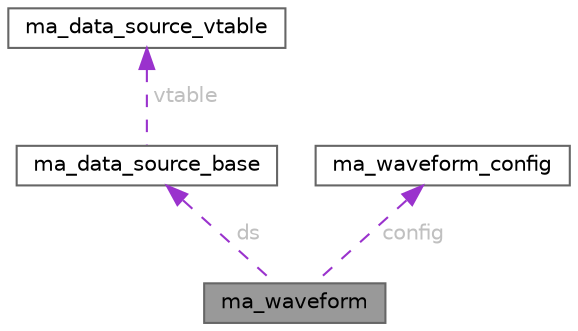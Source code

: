 digraph "ma_waveform"
{
 // LATEX_PDF_SIZE
  bgcolor="transparent";
  edge [fontname=Helvetica,fontsize=10,labelfontname=Helvetica,labelfontsize=10];
  node [fontname=Helvetica,fontsize=10,shape=box,height=0.2,width=0.4];
  Node1 [id="Node000001",label="ma_waveform",height=0.2,width=0.4,color="gray40", fillcolor="grey60", style="filled", fontcolor="black",tooltip=" "];
  Node2 -> Node1 [id="edge7_Node000001_Node000002",dir="back",color="darkorchid3",style="dashed",tooltip=" ",label=" ds",fontcolor="grey" ];
  Node2 [id="Node000002",label="ma_data_source_base",height=0.2,width=0.4,color="gray40", fillcolor="white", style="filled",URL="$structma__data__source__base.html",tooltip=" "];
  Node3 -> Node2 [id="edge8_Node000002_Node000003",dir="back",color="darkorchid3",style="dashed",tooltip=" ",label=" vtable",fontcolor="grey" ];
  Node3 [id="Node000003",label="ma_data_source_vtable",height=0.2,width=0.4,color="gray40", fillcolor="white", style="filled",URL="$structma__data__source__vtable.html",tooltip=" "];
  Node4 -> Node1 [id="edge9_Node000001_Node000004",dir="back",color="darkorchid3",style="dashed",tooltip=" ",label=" config",fontcolor="grey" ];
  Node4 [id="Node000004",label="ma_waveform_config",height=0.2,width=0.4,color="gray40", fillcolor="white", style="filled",URL="$structma__waveform__config.html",tooltip=" "];
}
